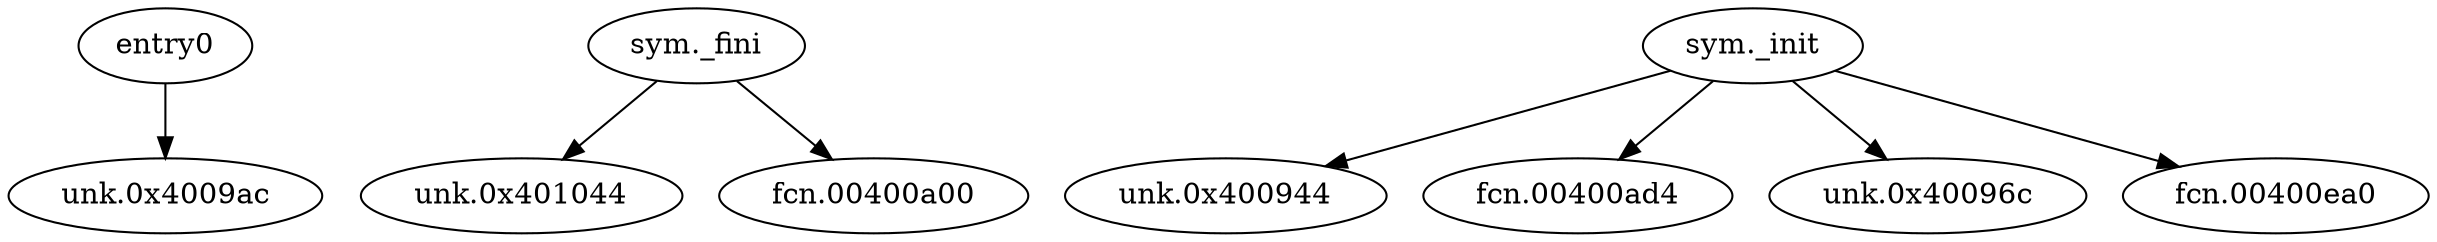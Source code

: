 digraph code {
  "0x004009a0" [label="entry0"];
  "0x004009a0" -> "0x004009ac";
  "0x004009ac" [label="unk.0x4009ac"];
  "0x00401020" [label="sym._fini"];
  "0x00401020" -> "0x00401044";
  "0x00401044" [label="unk.0x401044"];
  "0x00401020" -> "0x00400a00";
  "0x00400a00" [label="fcn.00400a00"];
  "0x00400920" [label="sym._init"];
  "0x00400920" -> "0x00400944";
  "0x00400944" [label="unk.0x400944"];
  "0x00400920" -> "0x00400ad4";
  "0x00400ad4" [label="fcn.00400ad4"];
  "0x00400920" -> "0x0040096c";
  "0x0040096c" [label="unk.0x40096c"];
  "0x00400920" -> "0x00400ea0";
  "0x00400ea0" [label="fcn.00400ea0"];
}